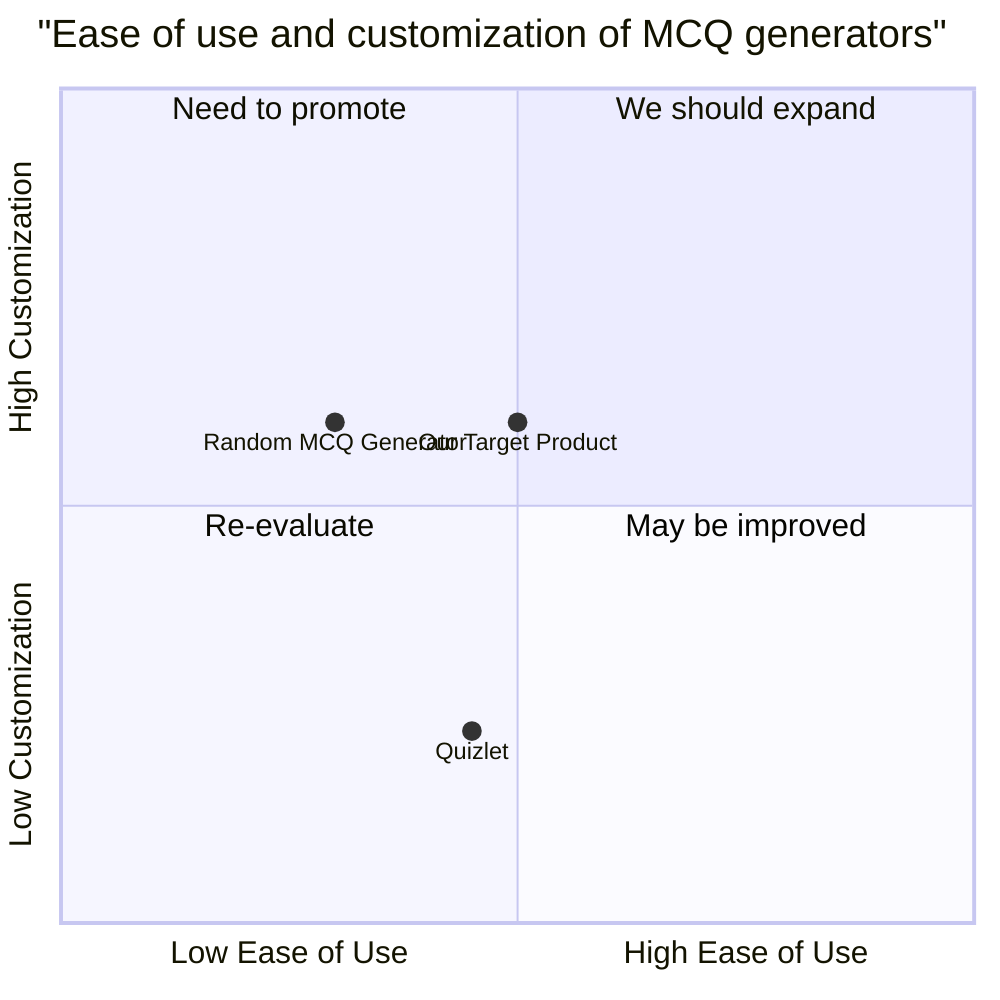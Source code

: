 quadrantChart
    title "Ease of use and customization of MCQ generators"
    x-axis "Low Ease of Use" --> "High Ease of Use"
    y-axis "Low Customization" --> "High Customization"
    quadrant-1 "We should expand"
    quadrant-2 "Need to promote"
    quadrant-3 "Re-evaluate"
    quadrant-4 "May be improved"
    "Random MCQ Generator": [0.3, 0.6]
    "Quizlet": [0.45, 0.23]
    "Our Target Product": [0.5, 0.6]
